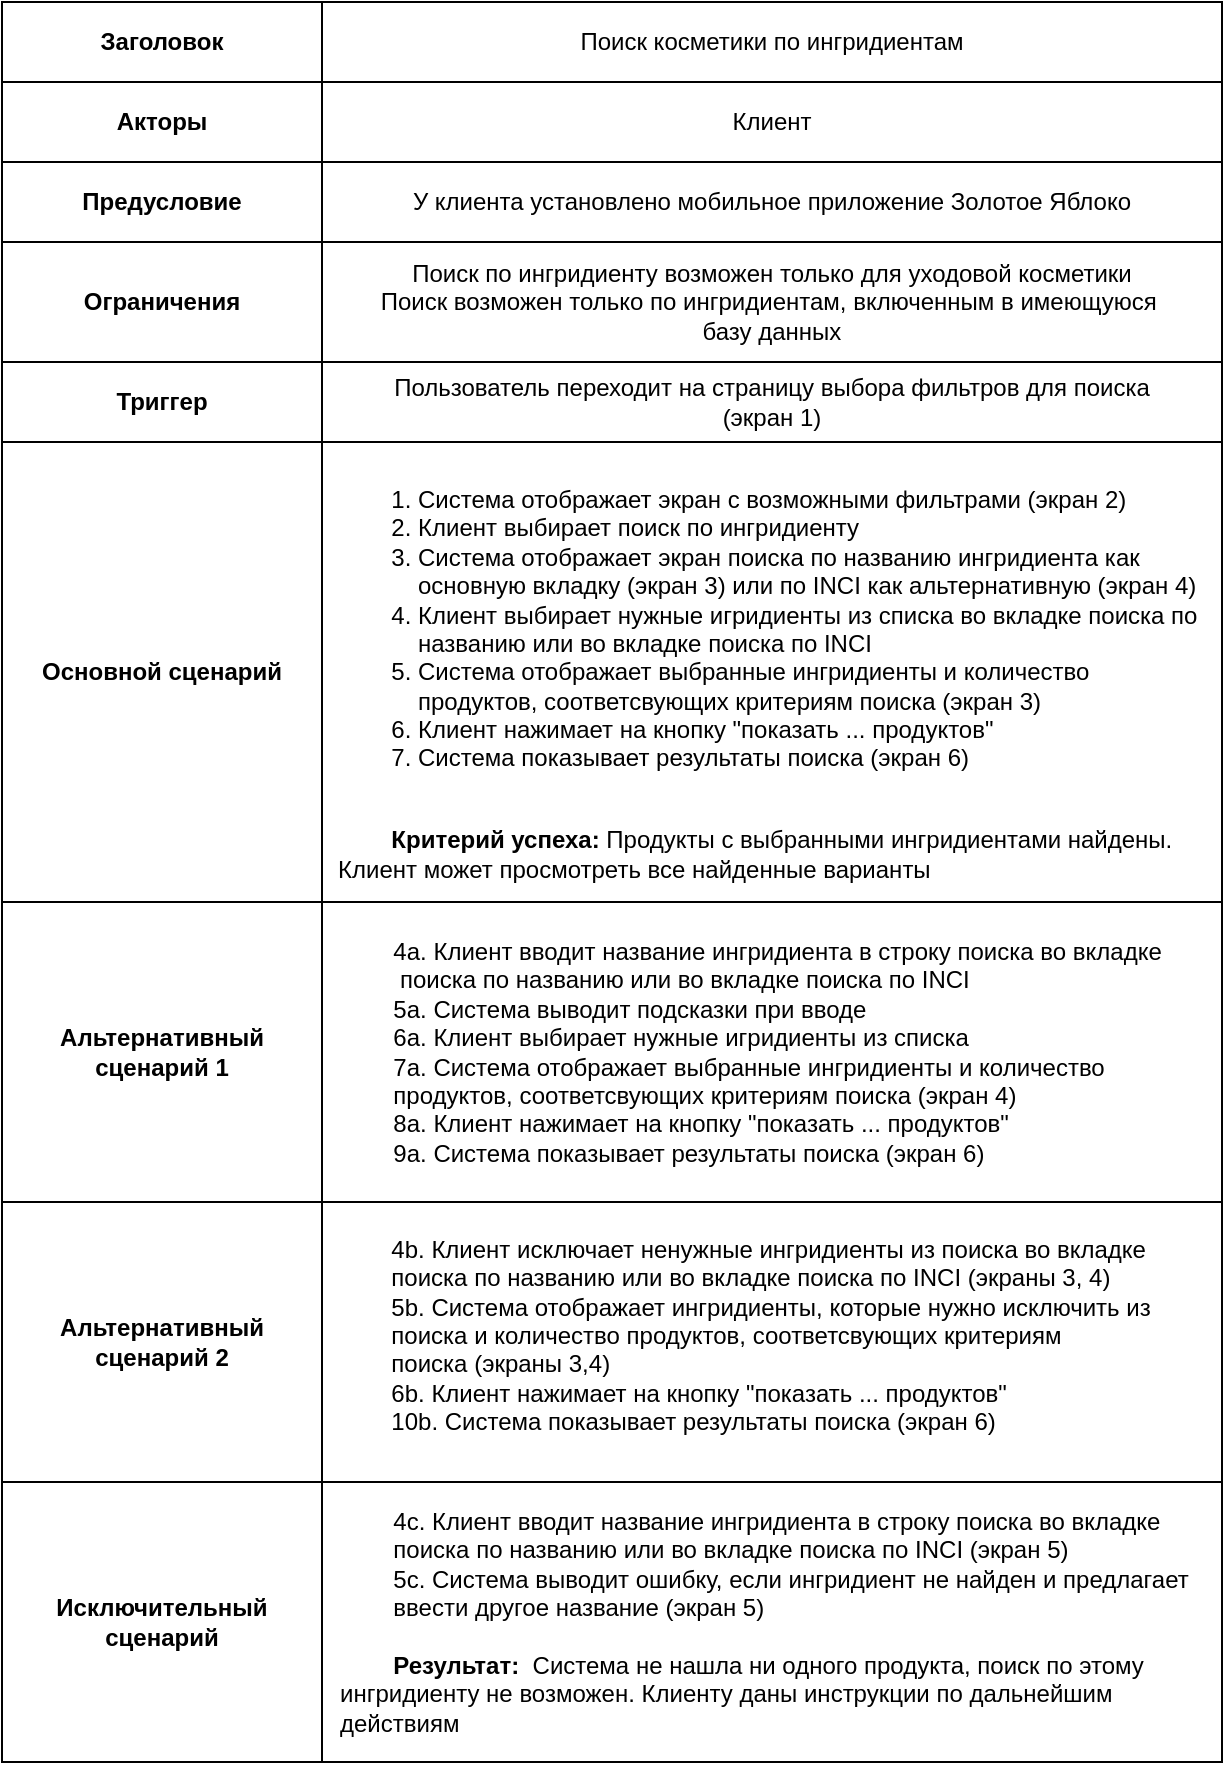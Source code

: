 <mxfile version="24.7.17">
  <diagram id="iSdH8Bf3Pxa846-qju2B" name="Шаблон">
    <mxGraphModel dx="1418" dy="828" grid="1" gridSize="10" guides="1" tooltips="1" connect="1" arrows="1" fold="1" page="1" pageScale="1" pageWidth="827" pageHeight="1169" math="0" shadow="0">
      <root>
        <mxCell id="0" />
        <mxCell id="1" parent="0" />
        <mxCell id="5DFN9uElky3kn-lGwo1o-1" value="" style="shape=table;startSize=0;container=1;collapsible=0;childLayout=tableLayout;" parent="1" vertex="1">
          <mxGeometry x="79" y="50" width="610" height="880" as="geometry" />
        </mxCell>
        <mxCell id="5DFN9uElky3kn-lGwo1o-6" value="" style="shape=tableRow;horizontal=0;startSize=0;swimlaneHead=0;swimlaneBody=0;strokeColor=inherit;top=0;left=0;bottom=0;right=0;collapsible=0;dropTarget=0;fillColor=none;points=[[0,0.5],[1,0.5]];portConstraint=eastwest;" parent="5DFN9uElky3kn-lGwo1o-1" vertex="1">
          <mxGeometry width="610" height="40" as="geometry" />
        </mxCell>
        <mxCell id="5DFN9uElky3kn-lGwo1o-7" value="&lt;b&gt;Заголовок&lt;/b&gt;" style="shape=partialRectangle;html=1;whiteSpace=wrap;connectable=0;strokeColor=inherit;overflow=hidden;fillColor=none;top=0;left=0;bottom=0;right=0;pointerEvents=1;" parent="5DFN9uElky3kn-lGwo1o-6" vertex="1">
          <mxGeometry width="160" height="40" as="geometry">
            <mxRectangle width="160" height="40" as="alternateBounds" />
          </mxGeometry>
        </mxCell>
        <mxCell id="5DFN9uElky3kn-lGwo1o-9" value="Поиск косметики по ингридиентам" style="shape=partialRectangle;html=1;whiteSpace=wrap;connectable=0;strokeColor=inherit;overflow=hidden;fillColor=none;top=0;left=0;bottom=0;right=0;pointerEvents=1;spacingLeft=7;spacingRight=7;" parent="5DFN9uElky3kn-lGwo1o-6" vertex="1">
          <mxGeometry x="160" width="450" height="40" as="geometry">
            <mxRectangle width="450" height="40" as="alternateBounds" />
          </mxGeometry>
        </mxCell>
        <mxCell id="5DFN9uElky3kn-lGwo1o-10" value="" style="shape=tableRow;horizontal=0;startSize=0;swimlaneHead=0;swimlaneBody=0;strokeColor=inherit;top=0;left=0;bottom=0;right=0;collapsible=0;dropTarget=0;fillColor=none;points=[[0,0.5],[1,0.5]];portConstraint=eastwest;" parent="5DFN9uElky3kn-lGwo1o-1" vertex="1">
          <mxGeometry y="40" width="610" height="40" as="geometry" />
        </mxCell>
        <mxCell id="5DFN9uElky3kn-lGwo1o-11" value="&lt;b&gt;Акторы&lt;/b&gt;" style="shape=partialRectangle;html=1;whiteSpace=wrap;connectable=0;strokeColor=inherit;overflow=hidden;fillColor=none;top=0;left=0;bottom=0;right=0;pointerEvents=1;" parent="5DFN9uElky3kn-lGwo1o-10" vertex="1">
          <mxGeometry width="160" height="40" as="geometry">
            <mxRectangle width="160" height="40" as="alternateBounds" />
          </mxGeometry>
        </mxCell>
        <mxCell id="5DFN9uElky3kn-lGwo1o-13" value="Клиент" style="shape=partialRectangle;html=1;whiteSpace=wrap;connectable=0;strokeColor=inherit;overflow=hidden;fillColor=none;top=0;left=0;bottom=0;right=0;pointerEvents=1;spacingLeft=7;spacingRight=7;" parent="5DFN9uElky3kn-lGwo1o-10" vertex="1">
          <mxGeometry x="160" width="450" height="40" as="geometry">
            <mxRectangle width="450" height="40" as="alternateBounds" />
          </mxGeometry>
        </mxCell>
        <mxCell id="5DFN9uElky3kn-lGwo1o-14" value="" style="shape=tableRow;horizontal=0;startSize=0;swimlaneHead=0;swimlaneBody=0;strokeColor=inherit;top=0;left=0;bottom=0;right=0;collapsible=0;dropTarget=0;fillColor=none;points=[[0,0.5],[1,0.5]];portConstraint=eastwest;" parent="5DFN9uElky3kn-lGwo1o-1" vertex="1">
          <mxGeometry y="80" width="610" height="40" as="geometry" />
        </mxCell>
        <mxCell id="5DFN9uElky3kn-lGwo1o-15" value="&lt;b&gt;Предусловие&lt;/b&gt;" style="shape=partialRectangle;html=1;whiteSpace=wrap;connectable=0;strokeColor=inherit;overflow=hidden;fillColor=none;top=0;left=0;bottom=0;right=0;pointerEvents=1;" parent="5DFN9uElky3kn-lGwo1o-14" vertex="1">
          <mxGeometry width="160" height="40" as="geometry">
            <mxRectangle width="160" height="40" as="alternateBounds" />
          </mxGeometry>
        </mxCell>
        <mxCell id="5DFN9uElky3kn-lGwo1o-17" value="У клиента установлено мобильное приложение Золотое Яблоко" style="shape=partialRectangle;html=1;whiteSpace=wrap;connectable=0;strokeColor=inherit;overflow=hidden;fillColor=none;top=0;left=0;bottom=0;right=0;pointerEvents=1;spacingLeft=7;spacingRight=7;" parent="5DFN9uElky3kn-lGwo1o-14" vertex="1">
          <mxGeometry x="160" width="450" height="40" as="geometry">
            <mxRectangle width="450" height="40" as="alternateBounds" />
          </mxGeometry>
        </mxCell>
        <mxCell id="5DFN9uElky3kn-lGwo1o-18" value="" style="shape=tableRow;horizontal=0;startSize=0;swimlaneHead=0;swimlaneBody=0;strokeColor=inherit;top=0;left=0;bottom=0;right=0;collapsible=0;dropTarget=0;fillColor=none;points=[[0,0.5],[1,0.5]];portConstraint=eastwest;" parent="5DFN9uElky3kn-lGwo1o-1" vertex="1">
          <mxGeometry y="120" width="610" height="60" as="geometry" />
        </mxCell>
        <mxCell id="5DFN9uElky3kn-lGwo1o-19" value="&lt;b&gt;Ограничения&lt;/b&gt;" style="shape=partialRectangle;html=1;whiteSpace=wrap;connectable=0;strokeColor=inherit;overflow=hidden;fillColor=none;top=0;left=0;bottom=0;right=0;pointerEvents=1;" parent="5DFN9uElky3kn-lGwo1o-18" vertex="1">
          <mxGeometry width="160" height="60" as="geometry">
            <mxRectangle width="160" height="60" as="alternateBounds" />
          </mxGeometry>
        </mxCell>
        <mxCell id="5DFN9uElky3kn-lGwo1o-21" value="Поиск по ингридиенту возможен только для уходовой косметики&lt;div&gt;Поиск возможен только по ингридиентам, включенным в имеющуюся&amp;nbsp;&lt;/div&gt;&lt;div&gt;базу данных&lt;/div&gt;" style="shape=partialRectangle;html=1;whiteSpace=wrap;connectable=0;strokeColor=inherit;overflow=hidden;fillColor=none;top=0;left=0;bottom=0;right=0;pointerEvents=1;spacingLeft=7;spacingRight=7;" parent="5DFN9uElky3kn-lGwo1o-18" vertex="1">
          <mxGeometry x="160" width="450" height="60" as="geometry">
            <mxRectangle width="450" height="60" as="alternateBounds" />
          </mxGeometry>
        </mxCell>
        <mxCell id="5DFN9uElky3kn-lGwo1o-22" value="" style="shape=tableRow;horizontal=0;startSize=0;swimlaneHead=0;swimlaneBody=0;strokeColor=inherit;top=0;left=0;bottom=0;right=0;collapsible=0;dropTarget=0;fillColor=none;points=[[0,0.5],[1,0.5]];portConstraint=eastwest;" parent="5DFN9uElky3kn-lGwo1o-1" vertex="1">
          <mxGeometry y="180" width="610" height="40" as="geometry" />
        </mxCell>
        <mxCell id="5DFN9uElky3kn-lGwo1o-23" value="&lt;b&gt;Триггер&lt;/b&gt;" style="shape=partialRectangle;html=1;whiteSpace=wrap;connectable=0;strokeColor=inherit;overflow=hidden;fillColor=none;top=0;left=0;bottom=0;right=0;pointerEvents=1;" parent="5DFN9uElky3kn-lGwo1o-22" vertex="1">
          <mxGeometry width="160" height="40" as="geometry">
            <mxRectangle width="160" height="40" as="alternateBounds" />
          </mxGeometry>
        </mxCell>
        <mxCell id="5DFN9uElky3kn-lGwo1o-25" value="Пользователь переходит на страницу выбора фильтров для поиска&lt;div&gt;(экран 1)&lt;/div&gt;" style="shape=partialRectangle;html=1;whiteSpace=wrap;connectable=0;strokeColor=inherit;overflow=hidden;fillColor=none;top=0;left=0;bottom=0;right=0;pointerEvents=1;spacingLeft=7;spacingRight=7;" parent="5DFN9uElky3kn-lGwo1o-22" vertex="1">
          <mxGeometry x="160" width="450" height="40" as="geometry">
            <mxRectangle width="450" height="40" as="alternateBounds" />
          </mxGeometry>
        </mxCell>
        <mxCell id="5DFN9uElky3kn-lGwo1o-26" value="" style="shape=tableRow;horizontal=0;startSize=0;swimlaneHead=0;swimlaneBody=0;strokeColor=inherit;top=0;left=0;bottom=0;right=0;collapsible=0;dropTarget=0;fillColor=none;points=[[0,0.5],[1,0.5]];portConstraint=eastwest;" parent="5DFN9uElky3kn-lGwo1o-1" vertex="1">
          <mxGeometry y="220" width="610" height="230" as="geometry" />
        </mxCell>
        <mxCell id="5DFN9uElky3kn-lGwo1o-27" value="&lt;b&gt;Основной сценарий&lt;/b&gt;" style="shape=partialRectangle;html=1;whiteSpace=wrap;connectable=0;strokeColor=inherit;overflow=hidden;fillColor=none;top=0;left=0;bottom=0;right=0;pointerEvents=1;" parent="5DFN9uElky3kn-lGwo1o-26" vertex="1">
          <mxGeometry width="160" height="230" as="geometry">
            <mxRectangle width="160" height="230" as="alternateBounds" />
          </mxGeometry>
        </mxCell>
        <mxCell id="5DFN9uElky3kn-lGwo1o-29" value="&lt;ol style=&quot;&quot;&gt;&lt;li style=&quot;text-align: left;&quot;&gt;&lt;span style=&quot;background-color: initial;&quot;&gt;Система отображает экран с возможными фильтрами (экран 2)&lt;/span&gt;&lt;br&gt;&lt;/li&gt;&lt;li style=&quot;text-align: left;&quot;&gt;Клиент выбирает поиск по ингридиенту&lt;/li&gt;&lt;li style=&quot;text-align: left;&quot;&gt;Система отображает экран поиска по названию ингридиента как основную вкладку (экран 3) или по INCI как альтернативную (экран 4)&lt;/li&gt;&lt;li style=&quot;text-align: left;&quot;&gt;Клиент выбирает нужные игридиенты из списка во вкладке поиска по названию или во вкладке поиска по INCI&lt;/li&gt;&lt;li style=&quot;text-align: left;&quot;&gt;Система отображает выбранные ингридиенты и количество продуктов, соответсвующих критериям поиска (экран 3)&lt;/li&gt;&lt;li style=&quot;text-align: left;&quot;&gt;Клиент нажимает на кнопку &quot;показать ... продуктов&quot;&lt;/li&gt;&lt;li&gt;&lt;div style=&quot;text-align: left;&quot;&gt;&lt;span style=&quot;background-color: initial;&quot;&gt;Система показывает результаты поиска (экран 6)&lt;/span&gt;&lt;/div&gt;&lt;div style=&quot;text-align: left;&quot;&gt;&lt;b&gt;&lt;br&gt;&lt;/b&gt;&lt;/div&gt;&lt;/li&gt;&lt;/ol&gt;&lt;b style=&quot;background-color: initial;&quot;&gt;&lt;div style=&quot;text-align: left;&quot;&gt;&lt;b style=&quot;background-color: initial;&quot;&gt;&lt;span style=&quot;white-space: pre;&quot;&gt;&#x9;&lt;/span&gt;&lt;/b&gt;&lt;b style=&quot;background-color: initial; text-align: center;&quot;&gt;Критерий успеха:&amp;nbsp;&lt;/b&gt;&lt;span style=&quot;background-color: initial; font-weight: normal; text-align: center;&quot;&gt;Продукты с выбранными ингридиентами найдены. Клиент может просмотреть все найденные варианты&lt;/span&gt;&lt;/div&gt;&lt;/b&gt;" style="shape=partialRectangle;html=1;whiteSpace=wrap;connectable=0;strokeColor=inherit;overflow=hidden;fillColor=none;top=0;left=0;bottom=0;right=0;pointerEvents=1;spacingLeft=7;spacingRight=7;" parent="5DFN9uElky3kn-lGwo1o-26" vertex="1">
          <mxGeometry x="160" width="450" height="230" as="geometry">
            <mxRectangle width="450" height="230" as="alternateBounds" />
          </mxGeometry>
        </mxCell>
        <mxCell id="5DFN9uElky3kn-lGwo1o-30" value="" style="shape=tableRow;horizontal=0;startSize=0;swimlaneHead=0;swimlaneBody=0;strokeColor=inherit;top=0;left=0;bottom=0;right=0;collapsible=0;dropTarget=0;fillColor=none;points=[[0,0.5],[1,0.5]];portConstraint=eastwest;" parent="5DFN9uElky3kn-lGwo1o-1" vertex="1">
          <mxGeometry y="450" width="610" height="150" as="geometry" />
        </mxCell>
        <mxCell id="5DFN9uElky3kn-lGwo1o-31" value="&lt;b&gt;Альтернативный сценарий 1&lt;/b&gt;" style="shape=partialRectangle;html=1;whiteSpace=wrap;connectable=0;strokeColor=inherit;overflow=hidden;fillColor=none;top=0;left=0;bottom=0;right=0;pointerEvents=1;" parent="5DFN9uElky3kn-lGwo1o-30" vertex="1">
          <mxGeometry width="160" height="150" as="geometry">
            <mxRectangle width="160" height="150" as="alternateBounds" />
          </mxGeometry>
        </mxCell>
        <mxCell id="5DFN9uElky3kn-lGwo1o-33" value="&lt;div style=&quot;&quot;&gt;&lt;span style=&quot;background-color: initial; white-space: pre;&quot;&gt;&#x9;&lt;/span&gt;4&lt;span style=&quot;background-color: initial;&quot;&gt;а. Клиент вводит название ингридиента в строку поиска&amp;nbsp;&lt;/span&gt;&lt;span style=&quot;background-color: initial;&quot;&gt;во вкладке &lt;span style=&quot;white-space: pre;&quot;&gt;&#x9;&lt;/span&gt;&amp;nbsp;поиска по названию или во вкладке поиска по INCI&lt;/span&gt;&lt;/div&gt;&lt;span style=&quot;background-color: initial;&quot;&gt;&lt;div style=&quot;&quot;&gt;&lt;span style=&quot;background-color: initial;&quot;&gt;&lt;span style=&quot;white-space: pre;&quot;&gt;&#x9;&lt;/span&gt;5а.&amp;nbsp;&lt;/span&gt;&lt;span style=&quot;background-color: initial;&quot;&gt;Система выводит подсказки при вводе&lt;/span&gt;&lt;/div&gt;&lt;/span&gt;&lt;span style=&quot;background-color: initial;&quot;&gt;&lt;div style=&quot;&quot;&gt;&lt;span style=&quot;background-color: initial;&quot;&gt;&lt;span style=&quot;white-space: pre;&quot;&gt;&#x9;&lt;/span&gt;6а.&amp;nbsp;&lt;/span&gt;&lt;span style=&quot;background-color: initial;&quot;&gt;Клиент выбирает нужные игридиенты из списка&lt;/span&gt;&lt;/div&gt;&lt;/span&gt;&lt;div style=&quot;&quot;&gt;&lt;span style=&quot;white-space: pre;&quot;&gt;&#x9;&lt;/span&gt;7а.&amp;nbsp;&lt;span style=&quot;background-color: initial;&quot;&gt;Система отображает выбранные ингридиенты&amp;nbsp;&lt;/span&gt;&lt;span style=&quot;background-color: initial;&quot;&gt;и количество &lt;span style=&quot;white-space: pre;&quot;&gt;&#x9;&lt;/span&gt;продуктов, соответсвующих критериям поиска&lt;/span&gt;&lt;span style=&quot;background-color: initial;&quot;&gt;&amp;nbsp;(экран 4)&lt;/span&gt;&lt;/div&gt;&lt;div style=&quot;&quot;&gt;&lt;span style=&quot;background-color: initial;&quot;&gt;&lt;span style=&quot;white-space: pre;&quot;&gt;&#x9;&lt;/span&gt;8а. Клиент нажимает на кнопку &quot;показать ... продуктов&quot;&lt;/span&gt;&lt;/div&gt;&lt;div style=&quot;&quot;&gt;&lt;span style=&quot;background-color: initial;&quot;&gt;&lt;span style=&quot;white-space: pre;&quot;&gt;&#x9;&lt;/span&gt;9а. Система показывает результаты поиска (экран 6)&lt;/span&gt;&lt;/div&gt;" style="shape=partialRectangle;html=1;whiteSpace=wrap;connectable=0;strokeColor=inherit;overflow=hidden;fillColor=none;top=0;left=0;bottom=0;right=0;pointerEvents=1;align=left;spacingLeft=7;spacingRight=7;" parent="5DFN9uElky3kn-lGwo1o-30" vertex="1">
          <mxGeometry x="160" width="450" height="150" as="geometry">
            <mxRectangle width="450" height="150" as="alternateBounds" />
          </mxGeometry>
        </mxCell>
        <mxCell id="5DFN9uElky3kn-lGwo1o-34" value="" style="shape=tableRow;horizontal=0;startSize=0;swimlaneHead=0;swimlaneBody=0;strokeColor=inherit;top=0;left=0;bottom=0;right=0;collapsible=0;dropTarget=0;fillColor=none;points=[[0,0.5],[1,0.5]];portConstraint=eastwest;" parent="5DFN9uElky3kn-lGwo1o-1" vertex="1">
          <mxGeometry y="600" width="610" height="140" as="geometry" />
        </mxCell>
        <mxCell id="5DFN9uElky3kn-lGwo1o-35" value="&lt;b&gt;Альтернативный сценарий 2&lt;/b&gt;" style="shape=partialRectangle;html=1;whiteSpace=wrap;connectable=0;strokeColor=inherit;overflow=hidden;fillColor=none;top=0;left=0;bottom=0;right=0;pointerEvents=1;" parent="5DFN9uElky3kn-lGwo1o-34" vertex="1">
          <mxGeometry width="160" height="140" as="geometry">
            <mxRectangle width="160" height="140" as="alternateBounds" />
          </mxGeometry>
        </mxCell>
        <mxCell id="5DFN9uElky3kn-lGwo1o-37" value="&lt;div style=&quot;text-align: left;&quot;&gt;&lt;br&gt;&lt;/div&gt;&lt;div style=&quot;text-align: left;&quot;&gt;&lt;span style=&quot;background-color: initial;&quot;&gt;&lt;span style=&quot;white-space: pre;&quot;&gt;&#x9;&lt;/span&gt;4b. Клиент исключает ненужные ингридиенты из поиска&amp;nbsp;&lt;/span&gt;&lt;span style=&quot;background-color: initial;&quot;&gt;во вкладке&amp;nbsp; &lt;span style=&quot;white-space: pre;&quot;&gt;&#x9;&lt;/span&gt;поиска по названию или во вкладке поиска по INCI (экраны 3, 4)&lt;/span&gt;&lt;/div&gt;&lt;div style=&quot;text-align: left;&quot;&gt;&lt;span style=&quot;background-color: initial;&quot;&gt;&lt;span style=&quot;white-space: pre;&quot;&gt;&#x9;&lt;/span&gt;5b.&amp;nbsp;&lt;/span&gt;&lt;span style=&quot;background-color: initial;&quot;&gt;Система отображает ингридиенты, которые нужно исключить из &lt;span style=&quot;white-space: pre;&quot;&gt;&#x9;&lt;/span&gt;поиска&amp;nbsp;&lt;/span&gt;&lt;span style=&quot;background-color: initial;&quot;&gt;и количество&amp;nbsp;&lt;/span&gt;&lt;span style=&quot;background-color: initial;&quot;&gt;продуктов, соответсвующих критериям &lt;span style=&quot;white-space: pre;&quot;&gt;&#x9;&lt;/span&gt;поиска&amp;nbsp;&lt;/span&gt;&lt;span style=&quot;background-color: initial;&quot;&gt;(экраны 3,4)&lt;/span&gt;&lt;/div&gt;&lt;div style=&quot;text-align: left;&quot;&gt;&lt;span style=&quot;background-color: initial;&quot;&gt;&lt;span style=&quot;white-space: pre;&quot;&gt;&#x9;&lt;/span&gt;6b.&amp;nbsp;&lt;/span&gt;&lt;span style=&quot;background-color: initial;&quot;&gt;Клиент нажимает на кнопку &quot;показать ... продуктов&quot;&lt;/span&gt;&lt;/div&gt;&lt;div style=&quot;text-align: left;&quot;&gt;&lt;span style=&quot;background-color: initial;&quot;&gt;&lt;span style=&quot;white-space: pre;&quot;&gt;&#x9;&lt;/span&gt;10b. Система показывает результаты поиска (экран 6)&lt;/span&gt;&lt;/div&gt;&lt;div&gt;&lt;span style=&quot;text-align: left;&quot;&gt;&lt;br&gt;&lt;/span&gt;&lt;/div&gt;&lt;div style=&quot;text-align: left;&quot;&gt;&lt;b style=&quot;background-color: initial;&quot;&gt;&lt;span style=&quot;white-space: pre;&quot;&gt;&#x9;&lt;/span&gt;&lt;/b&gt;&lt;span style=&quot;text-align: left;&quot;&gt;&lt;br&gt;&lt;/span&gt;&lt;/div&gt;" style="shape=partialRectangle;html=1;whiteSpace=wrap;connectable=0;strokeColor=inherit;overflow=hidden;fillColor=none;top=0;left=0;bottom=0;right=0;pointerEvents=1;spacingLeft=7;spacingRight=7;" parent="5DFN9uElky3kn-lGwo1o-34" vertex="1">
          <mxGeometry x="160" width="450" height="140" as="geometry">
            <mxRectangle width="450" height="140" as="alternateBounds" />
          </mxGeometry>
        </mxCell>
        <mxCell id="yJJQs8P2y28G7xr1_1HY-15" style="shape=tableRow;horizontal=0;startSize=0;swimlaneHead=0;swimlaneBody=0;strokeColor=inherit;top=0;left=0;bottom=0;right=0;collapsible=0;dropTarget=0;fillColor=none;points=[[0,0.5],[1,0.5]];portConstraint=eastwest;" parent="5DFN9uElky3kn-lGwo1o-1" vertex="1">
          <mxGeometry y="740" width="610" height="140" as="geometry" />
        </mxCell>
        <mxCell id="yJJQs8P2y28G7xr1_1HY-16" value="&lt;b&gt;Исключительный сценарий&lt;/b&gt;" style="shape=partialRectangle;html=1;whiteSpace=wrap;connectable=0;strokeColor=inherit;overflow=hidden;fillColor=none;top=0;left=0;bottom=0;right=0;pointerEvents=1;" parent="yJJQs8P2y28G7xr1_1HY-15" vertex="1">
          <mxGeometry width="160" height="140" as="geometry">
            <mxRectangle width="160" height="140" as="alternateBounds" />
          </mxGeometry>
        </mxCell>
        <mxCell id="yJJQs8P2y28G7xr1_1HY-17" value="&lt;div&gt;&lt;span style=&quot;background-color: initial;&quot;&gt;&lt;span style=&quot;white-space: pre;&quot;&gt;&#x9;&lt;/span&gt;4с. Клиент вводит название ингридиента в строку поиска&amp;nbsp;&lt;/span&gt;&lt;span style=&quot;background-color: initial;&quot;&gt;во вкладке &lt;span style=&quot;white-space: pre;&quot;&gt;&#x9;&lt;/span&gt;поиска по названию или во вкладке поиска по INCI&amp;nbsp;&lt;/span&gt;&lt;span style=&quot;background-color: initial;&quot;&gt;(экран 5)&lt;/span&gt;&lt;/div&gt;&lt;div&gt;&lt;span style=&quot;background-color: initial;&quot;&gt;&lt;span style=&quot;white-space: pre;&quot;&gt;&#x9;&lt;/span&gt;5с.&amp;nbsp;&lt;/span&gt;&lt;span style=&quot;&quot;&gt;Система выводит ошибку, если ингридиент не найден и предлагает &lt;span style=&quot;white-space: pre;&quot;&gt;&#x9;&lt;/span&gt;ввести другое название (экран 5)&lt;/span&gt;&lt;br&gt;&lt;/div&gt;&lt;div&gt;&lt;b style=&quot;background-color: initial;&quot;&gt;&lt;br&gt;&lt;/b&gt;&lt;/div&gt;&lt;b style=&quot;background-color: initial;&quot;&gt;&lt;span style=&quot;white-space: pre;&quot;&gt;&#x9;&lt;/span&gt;Результат&lt;/b&gt;&lt;b style=&quot;background-color: initial;&quot;&gt;:&amp;nbsp; &lt;/b&gt;&lt;span style=&quot;background-color: initial;&quot;&gt;Система не нашла ни одного продукта, поиск по этому ингридиенту не возможен. К&lt;/span&gt;&lt;span style=&quot;background-color: initial;&quot;&gt;лиенту даны инструкции по дальнейшим действиям&lt;/span&gt;" style="shape=partialRectangle;html=1;whiteSpace=wrap;connectable=0;strokeColor=inherit;overflow=hidden;fillColor=none;top=0;left=0;bottom=0;right=0;pointerEvents=1;spacingLeft=7;spacingRight=7;align=left;" parent="yJJQs8P2y28G7xr1_1HY-15" vertex="1">
          <mxGeometry x="160" width="450" height="140" as="geometry">
            <mxRectangle width="450" height="140" as="alternateBounds" />
          </mxGeometry>
        </mxCell>
      </root>
    </mxGraphModel>
  </diagram>
</mxfile>
